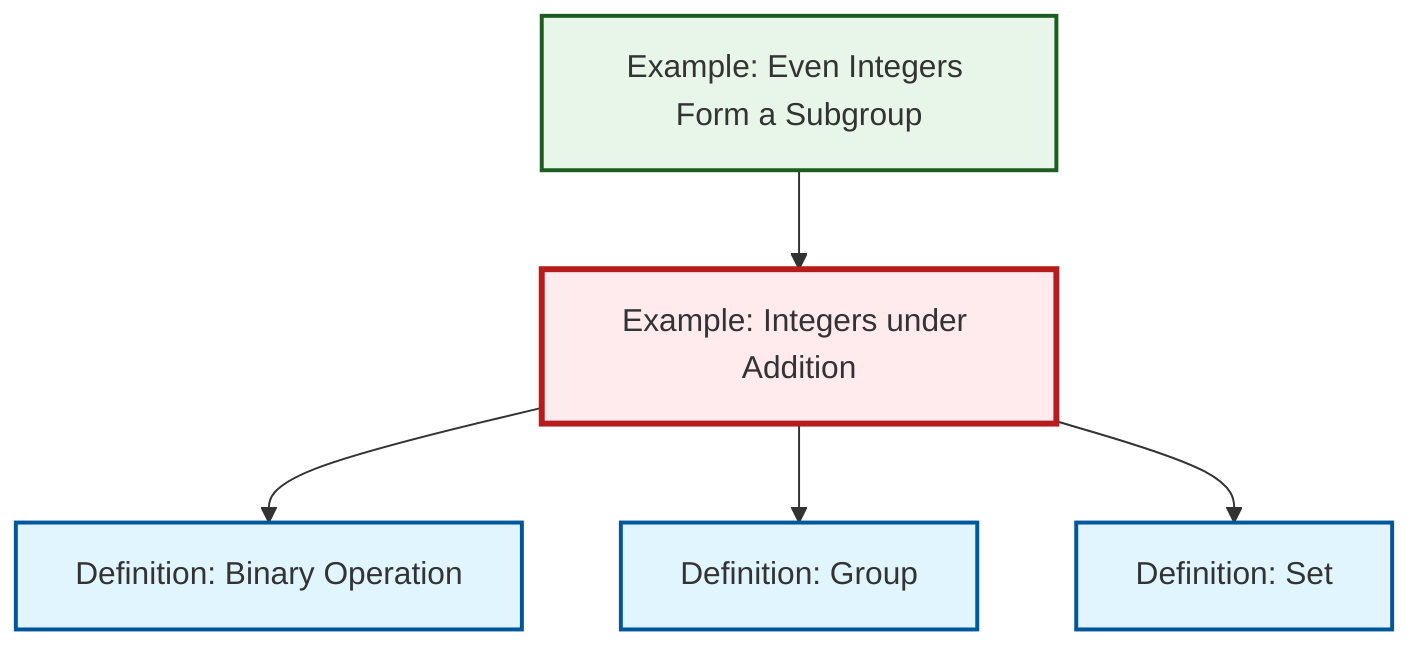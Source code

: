 graph TD
    classDef definition fill:#e1f5fe,stroke:#01579b,stroke-width:2px
    classDef theorem fill:#f3e5f5,stroke:#4a148c,stroke-width:2px
    classDef axiom fill:#fff3e0,stroke:#e65100,stroke-width:2px
    classDef example fill:#e8f5e9,stroke:#1b5e20,stroke-width:2px
    classDef current fill:#ffebee,stroke:#b71c1c,stroke-width:3px
    def-set["Definition: Set"]:::definition
    ex-even-integers-subgroup["Example: Even Integers Form a Subgroup"]:::example
    def-group["Definition: Group"]:::definition
    def-binary-operation["Definition: Binary Operation"]:::definition
    ex-integers-addition["Example: Integers under Addition"]:::example
    ex-even-integers-subgroup --> ex-integers-addition
    ex-integers-addition --> def-binary-operation
    ex-integers-addition --> def-group
    ex-integers-addition --> def-set
    class ex-integers-addition current